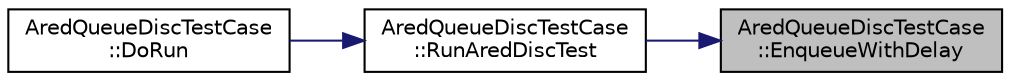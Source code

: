 digraph "AredQueueDiscTestCase::EnqueueWithDelay"
{
 // LATEX_PDF_SIZE
  edge [fontname="Helvetica",fontsize="10",labelfontname="Helvetica",labelfontsize="10"];
  node [fontname="Helvetica",fontsize="10",shape=record];
  rankdir="RL";
  Node1 [label="AredQueueDiscTestCase\l::EnqueueWithDelay",height=0.2,width=0.4,color="black", fillcolor="grey75", style="filled", fontcolor="black",tooltip="Enqueue with delay function."];
  Node1 -> Node2 [dir="back",color="midnightblue",fontsize="10",style="solid",fontname="Helvetica"];
  Node2 [label="AredQueueDiscTestCase\l::RunAredDiscTest",height=0.2,width=0.4,color="black", fillcolor="white", style="filled",URL="$class_ared_queue_disc_test_case.html#a45a2ead2729f7fe8f85d85846d68d69c",tooltip="Run ARED queue disc test function."];
  Node2 -> Node3 [dir="back",color="midnightblue",fontsize="10",style="solid",fontname="Helvetica"];
  Node3 [label="AredQueueDiscTestCase\l::DoRun",height=0.2,width=0.4,color="black", fillcolor="white", style="filled",URL="$class_ared_queue_disc_test_case.html#a195e997827d606a561c71b81aeecdcf3",tooltip="Implementation to actually run this TestCase."];
}
